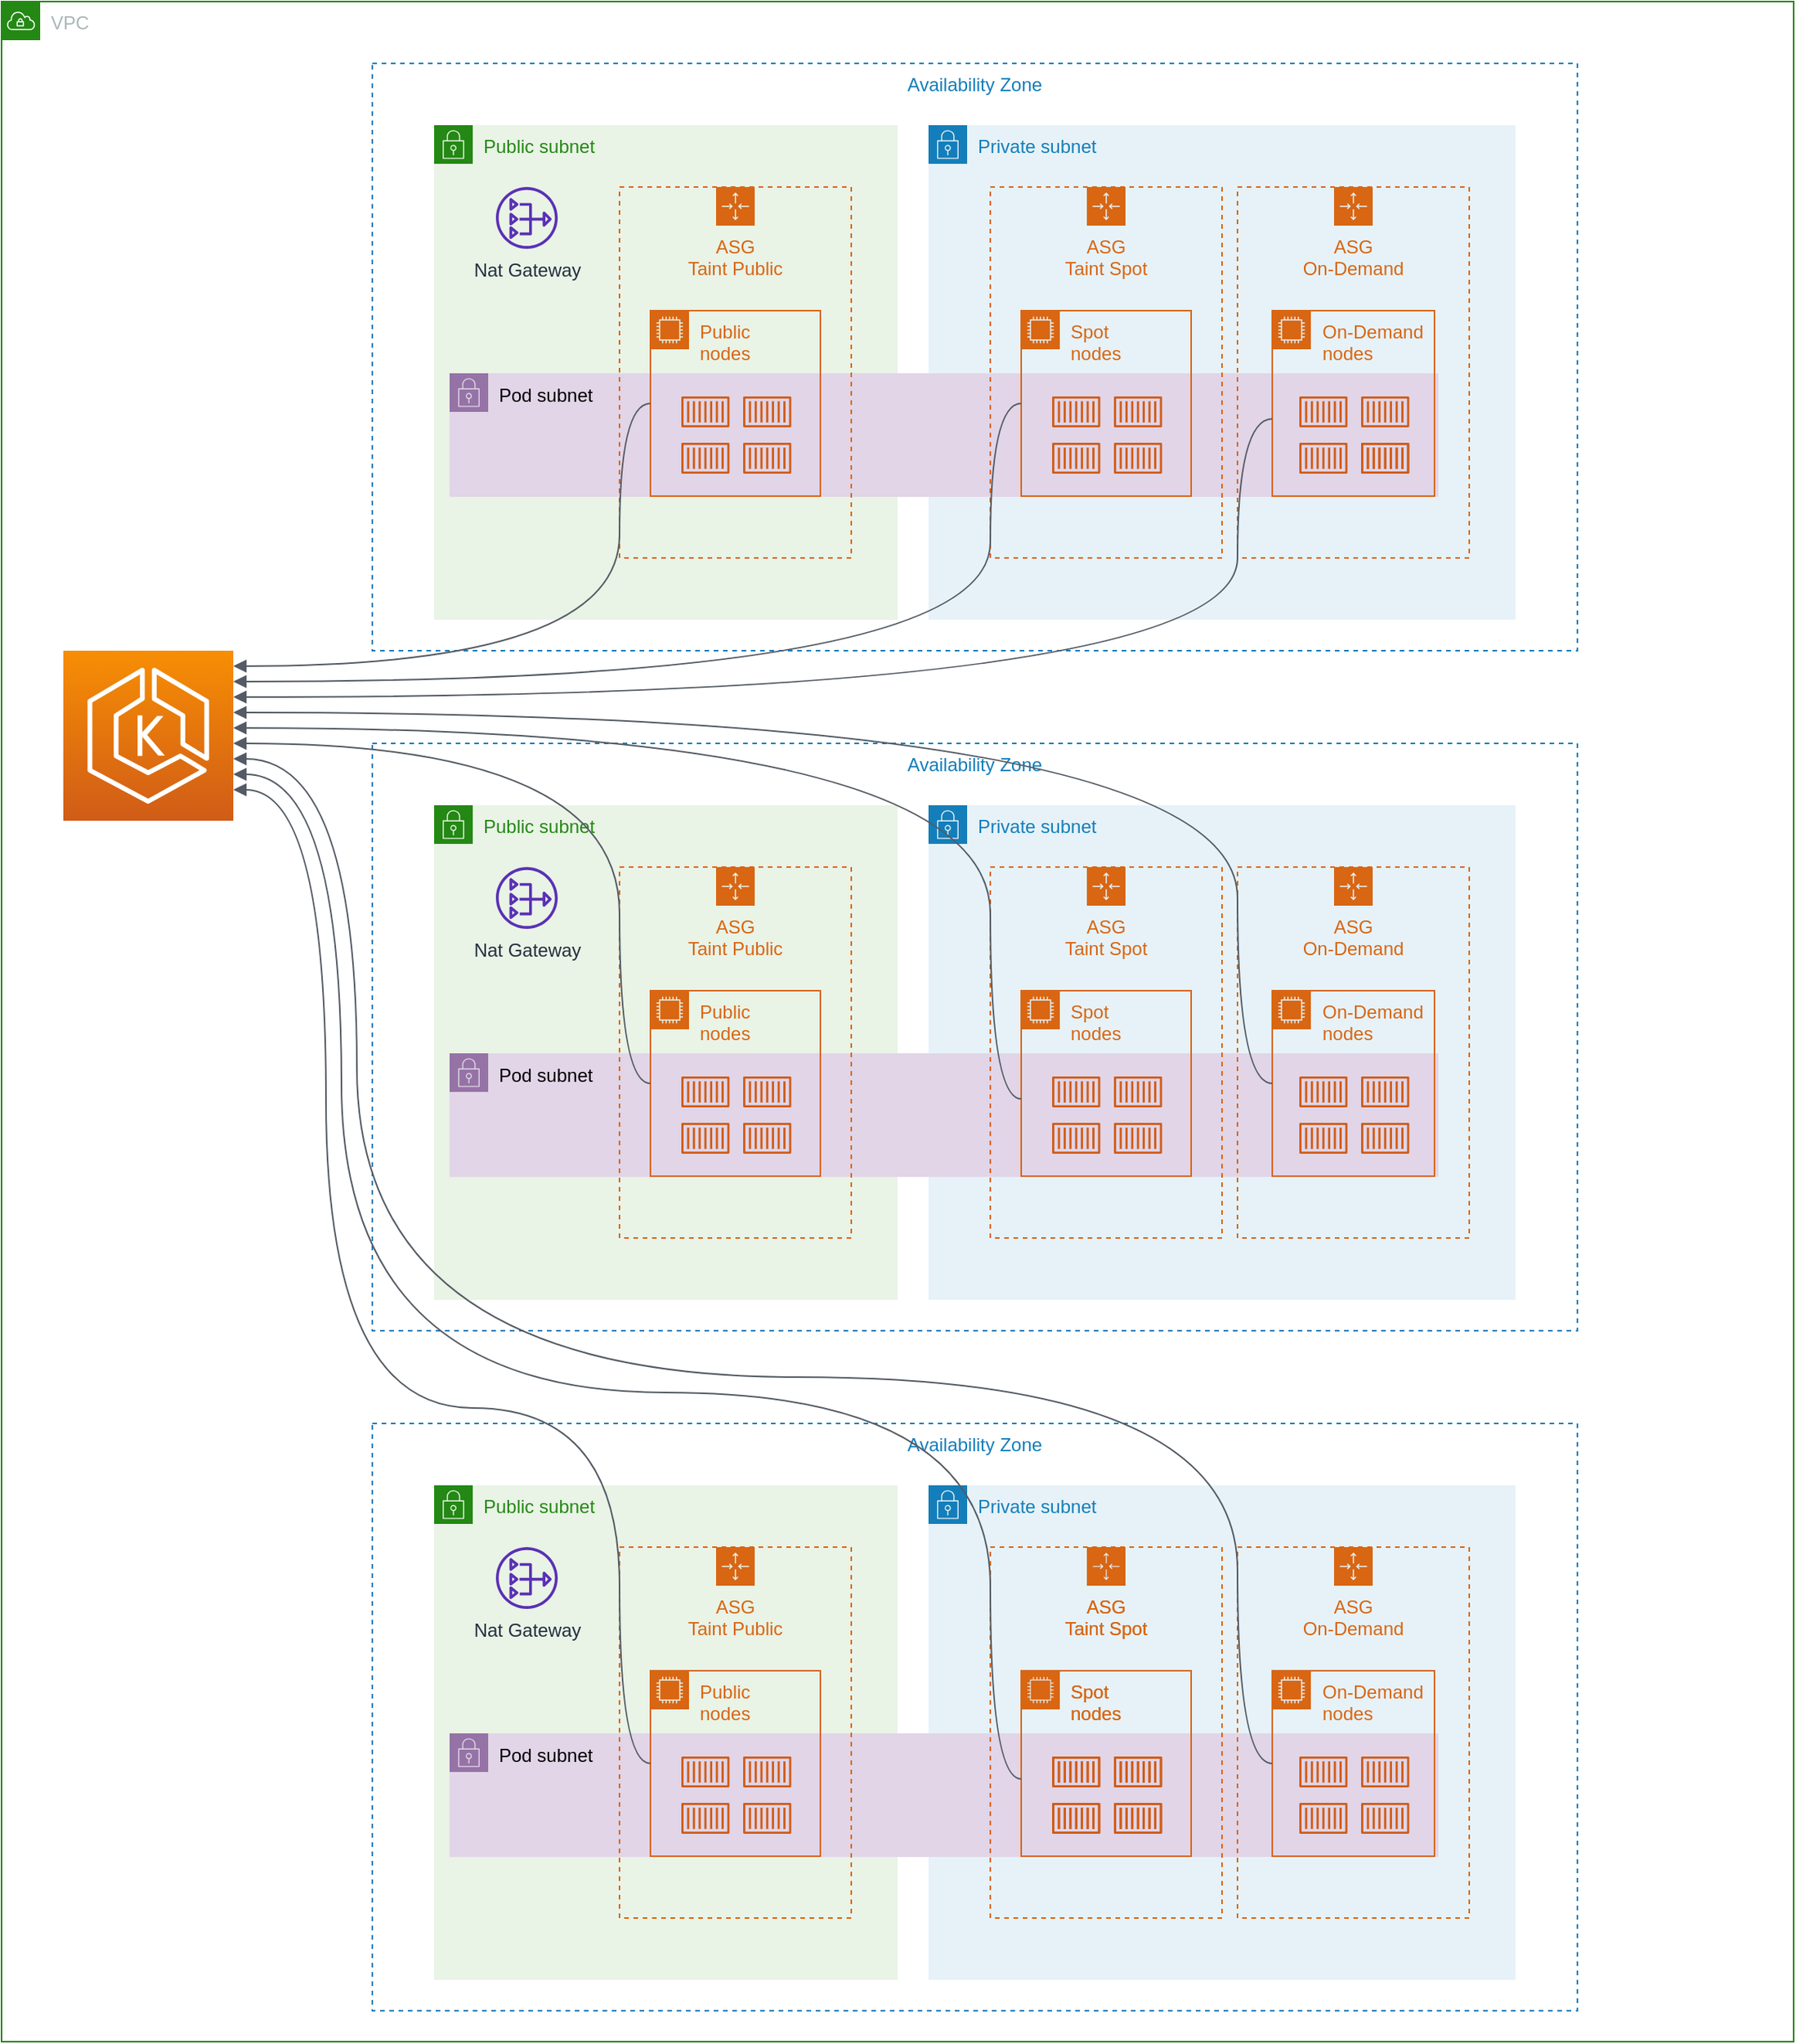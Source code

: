 <mxfile version="12.1.7" type="device" pages="1"><diagram id="z5BbC9hV8L9OU1MiwRF2" name="Page-1"><mxGraphModel dx="1899" dy="792" grid="1" gridSize="10" guides="0" tooltips="1" connect="1" arrows="1" fold="1" page="1" pageScale="1" pageWidth="827" pageHeight="1169" math="0" shadow="0"><root><mxCell id="0"/><mxCell id="1" parent="0"/><mxCell id="QbDTqHE7S52lga7RxrtA-1" value="VPC" style="points=[[0,0],[0.25,0],[0.5,0],[0.75,0],[1,0],[1,0.25],[1,0.5],[1,0.75],[1,1],[0.75,1],[0.5,1],[0.25,1],[0,1],[0,0.75],[0,0.5],[0,0.25]];outlineConnect=0;gradientColor=none;html=1;whiteSpace=wrap;fontSize=12;fontStyle=0;shape=mxgraph.aws4.group;grIcon=mxgraph.aws4.group_vpc;strokeColor=#248814;fillColor=none;verticalAlign=top;align=left;spacingLeft=30;fontColor=#AAB7B8;dashed=0;" parent="1" vertex="1"><mxGeometry x="-120" y="40" width="1160" height="1320" as="geometry"/></mxCell><mxCell id="QbDTqHE7S52lga7RxrtA-46" value="ASG &lt;br&gt;Taint Public" style="points=[[0,0],[0.25,0],[0.5,0],[0.75,0],[1,0],[1,0.25],[1,0.5],[1,0.75],[1,1],[0.75,1],[0.5,1],[0.25,1],[0,1],[0,0.75],[0,0.5],[0,0.25]];outlineConnect=0;gradientColor=none;html=1;whiteSpace=wrap;fontSize=12;fontStyle=0;shape=mxgraph.aws4.groupCenter;grIcon=mxgraph.aws4.group_auto_scaling_group;grStroke=1;strokeColor=#D86613;fillColor=none;verticalAlign=top;align=center;fontColor=#D86613;dashed=1;spacingTop=25;" parent="1" vertex="1"><mxGeometry x="280" y="160" width="150" height="240" as="geometry"/></mxCell><mxCell id="QbDTqHE7S52lga7RxrtA-2" value="Availability Zone" style="fillColor=none;strokeColor=#147EBA;dashed=1;verticalAlign=top;fontStyle=0;fontColor=#147EBA;" parent="1" vertex="1"><mxGeometry x="120" y="80" width="780" height="380" as="geometry"/></mxCell><mxCell id="QbDTqHE7S52lga7RxrtA-5" value="Private subnet" style="points=[[0,0],[0.25,0],[0.5,0],[0.75,0],[1,0],[1,0.25],[1,0.5],[1,0.75],[1,1],[0.75,1],[0.5,1],[0.25,1],[0,1],[0,0.75],[0,0.5],[0,0.25]];outlineConnect=0;gradientColor=none;html=1;whiteSpace=wrap;fontSize=12;fontStyle=0;shape=mxgraph.aws4.group;grIcon=mxgraph.aws4.group_security_group;grStroke=0;strokeColor=#147EBA;fillColor=#E6F2F8;verticalAlign=top;align=left;spacingLeft=30;fontColor=#147EBA;dashed=0;" parent="1" vertex="1"><mxGeometry x="480" y="120" width="380" height="320" as="geometry"/></mxCell><mxCell id="QbDTqHE7S52lga7RxrtA-8" value="Public subnet" style="points=[[0,0],[0.25,0],[0.5,0],[0.75,0],[1,0],[1,0.25],[1,0.5],[1,0.75],[1,1],[0.75,1],[0.5,1],[0.25,1],[0,1],[0,0.75],[0,0.5],[0,0.25]];outlineConnect=0;gradientColor=none;html=1;whiteSpace=wrap;fontSize=12;fontStyle=0;shape=mxgraph.aws4.group;grIcon=mxgraph.aws4.group_security_group;grStroke=0;strokeColor=#248814;fillColor=#E9F3E6;verticalAlign=top;align=left;spacingLeft=30;fontColor=#248814;dashed=0;" parent="1" vertex="1"><mxGeometry x="160" y="120" width="300" height="320" as="geometry"/></mxCell><mxCell id="QbDTqHE7S52lga7RxrtA-29" value="Pod subnet" style="points=[[0,0],[0.25,0],[0.5,0],[0.75,0],[1,0],[1,0.25],[1,0.5],[1,0.75],[1,1],[0.75,1],[0.5,1],[0.25,1],[0,1],[0,0.75],[0,0.5],[0,0.25]];outlineConnect=0;html=1;whiteSpace=wrap;fontSize=12;fontStyle=0;shape=mxgraph.aws4.group;grIcon=mxgraph.aws4.group_security_group;grStroke=0;strokeColor=#9673a6;fillColor=#e1d5e7;verticalAlign=top;align=left;spacingLeft=30;dashed=0;" parent="1" vertex="1"><mxGeometry x="170" y="280.5" width="640" height="80" as="geometry"/></mxCell><mxCell id="QbDTqHE7S52lga7RxrtA-24" value="Nat Gateway" style="outlineConnect=0;fontColor=#232F3E;gradientColor=none;fillColor=#5A30B5;strokeColor=none;dashed=0;verticalLabelPosition=bottom;verticalAlign=top;align=center;html=1;fontSize=12;fontStyle=0;aspect=fixed;pointerEvents=1;shape=mxgraph.aws4.nat_gateway;" parent="1" vertex="1"><mxGeometry x="200" y="160" width="40" height="40" as="geometry"/></mxCell><mxCell id="QbDTqHE7S52lga7RxrtA-25" value="" style="outlineConnect=0;fontColor=#232F3E;gradientColor=#F78E04;gradientDirection=north;fillColor=#D05C17;strokeColor=#ffffff;dashed=0;verticalLabelPosition=bottom;verticalAlign=top;align=center;html=1;fontSize=12;fontStyle=0;aspect=fixed;shape=mxgraph.aws4.resourceIcon;resIcon=mxgraph.aws4.eks;" parent="1" vertex="1"><mxGeometry x="-80" y="460" width="110" height="110" as="geometry"/></mxCell><mxCell id="QbDTqHE7S52lga7RxrtA-42" value="" style="outlineConnect=0;fontColor=#232F3E;gradientColor=none;fillColor=#D05C17;strokeColor=none;dashed=0;verticalLabelPosition=bottom;verticalAlign=top;align=center;html=1;fontSize=12;fontStyle=0;aspect=fixed;pointerEvents=1;shape=mxgraph.aws4.container_1;" parent="1" vertex="1"><mxGeometry x="760" y="325.5" width="31.2" height="20" as="geometry"/></mxCell><mxCell id="QbDTqHE7S52lga7RxrtA-47" value="" style="group" parent="1" vertex="1" connectable="0"><mxGeometry x="520" y="160" width="150" height="240" as="geometry"/></mxCell><mxCell id="QbDTqHE7S52lga7RxrtA-12" value="ASG &lt;br&gt;Taint Spot" style="points=[[0,0],[0.25,0],[0.5,0],[0.75,0],[1,0],[1,0.25],[1,0.5],[1,0.75],[1,1],[0.75,1],[0.5,1],[0.25,1],[0,1],[0,0.75],[0,0.5],[0,0.25]];outlineConnect=0;gradientColor=none;html=1;whiteSpace=wrap;fontSize=12;fontStyle=0;shape=mxgraph.aws4.groupCenter;grIcon=mxgraph.aws4.group_auto_scaling_group;grStroke=1;strokeColor=#D86613;fillColor=none;verticalAlign=top;align=center;fontColor=#D86613;dashed=1;spacingTop=25;" parent="QbDTqHE7S52lga7RxrtA-47" vertex="1"><mxGeometry width="150" height="240" as="geometry"/></mxCell><mxCell id="QbDTqHE7S52lga7RxrtA-33" value="Spot&lt;br&gt;nodes" style="points=[[0,0],[0.25,0],[0.5,0],[0.75,0],[1,0],[1,0.25],[1,0.5],[1,0.75],[1,1],[0.75,1],[0.5,1],[0.25,1],[0,1],[0,0.75],[0,0.5],[0,0.25]];outlineConnect=0;gradientColor=none;html=1;whiteSpace=wrap;fontSize=12;fontStyle=0;shape=mxgraph.aws4.group;grIcon=mxgraph.aws4.group_ec2_instance_contents;strokeColor=#D86613;fillColor=none;verticalAlign=top;align=left;spacingLeft=30;fontColor=#D86613;dashed=0;" parent="QbDTqHE7S52lga7RxrtA-47" vertex="1"><mxGeometry x="20" y="80" width="110" height="120" as="geometry"/></mxCell><mxCell id="QbDTqHE7S52lga7RxrtA-34" value="" style="outlineConnect=0;fontColor=#232F3E;gradientColor=none;fillColor=#D05C17;strokeColor=none;dashed=0;verticalLabelPosition=bottom;verticalAlign=top;align=center;html=1;fontSize=12;fontStyle=0;aspect=fixed;pointerEvents=1;shape=mxgraph.aws4.container_1;" parent="QbDTqHE7S52lga7RxrtA-47" vertex="1"><mxGeometry x="40" y="135.5" width="31.2" height="20" as="geometry"/></mxCell><mxCell id="QbDTqHE7S52lga7RxrtA-35" value="" style="outlineConnect=0;fontColor=#232F3E;gradientColor=none;fillColor=#D05C17;strokeColor=none;dashed=0;verticalLabelPosition=bottom;verticalAlign=top;align=center;html=1;fontSize=12;fontStyle=0;aspect=fixed;pointerEvents=1;shape=mxgraph.aws4.container_1;" parent="QbDTqHE7S52lga7RxrtA-47" vertex="1"><mxGeometry x="40" y="165.5" width="31.2" height="20" as="geometry"/></mxCell><mxCell id="QbDTqHE7S52lga7RxrtA-36" value="" style="outlineConnect=0;fontColor=#232F3E;gradientColor=none;fillColor=#D05C17;strokeColor=none;dashed=0;verticalLabelPosition=bottom;verticalAlign=top;align=center;html=1;fontSize=12;fontStyle=0;aspect=fixed;pointerEvents=1;shape=mxgraph.aws4.container_1;" parent="QbDTqHE7S52lga7RxrtA-47" vertex="1"><mxGeometry x="80" y="135.5" width="31.2" height="20" as="geometry"/></mxCell><mxCell id="QbDTqHE7S52lga7RxrtA-37" value="" style="outlineConnect=0;fontColor=#232F3E;gradientColor=none;fillColor=#D05C17;strokeColor=none;dashed=0;verticalLabelPosition=bottom;verticalAlign=top;align=center;html=1;fontSize=12;fontStyle=0;aspect=fixed;pointerEvents=1;shape=mxgraph.aws4.container_1;" parent="QbDTqHE7S52lga7RxrtA-47" vertex="1"><mxGeometry x="80" y="165.5" width="31.2" height="20" as="geometry"/></mxCell><mxCell id="QbDTqHE7S52lga7RxrtA-48" value="" style="group" parent="1" vertex="1" connectable="0"><mxGeometry x="680" y="160" width="150" height="240" as="geometry"/></mxCell><mxCell id="QbDTqHE7S52lga7RxrtA-11" value="ASG &lt;br&gt;On-Demand" style="points=[[0,0],[0.25,0],[0.5,0],[0.75,0],[1,0],[1,0.25],[1,0.5],[1,0.75],[1,1],[0.75,1],[0.5,1],[0.25,1],[0,1],[0,0.75],[0,0.5],[0,0.25]];outlineConnect=0;gradientColor=none;html=1;whiteSpace=wrap;fontSize=12;fontStyle=0;shape=mxgraph.aws4.groupCenter;grIcon=mxgraph.aws4.group_auto_scaling_group;grStroke=1;strokeColor=#D86613;fillColor=none;verticalAlign=top;align=center;fontColor=#D86613;dashed=1;spacingTop=25;" parent="QbDTqHE7S52lga7RxrtA-48" vertex="1"><mxGeometry width="150" height="240" as="geometry"/></mxCell><mxCell id="QbDTqHE7S52lga7RxrtA-38" value="&lt;font style=&quot;font-size: 12px&quot;&gt;On-Demand&lt;br&gt;nodes&lt;/font&gt;" style="points=[[0,0],[0.25,0],[0.5,0],[0.75,0],[1,0],[1,0.25],[1,0.5],[1,0.75],[1,1],[0.75,1],[0.5,1],[0.25,1],[0,1],[0,0.75],[0,0.5],[0,0.25]];outlineConnect=0;gradientColor=none;html=1;whiteSpace=wrap;fontSize=12;fontStyle=0;shape=mxgraph.aws4.group;grIcon=mxgraph.aws4.group_ec2_instance_contents;strokeColor=#D86613;fillColor=none;verticalAlign=top;align=left;spacingLeft=30;fontColor=#D86613;dashed=0;" parent="QbDTqHE7S52lga7RxrtA-48" vertex="1"><mxGeometry x="22.5" y="80" width="105" height="120" as="geometry"/></mxCell><mxCell id="QbDTqHE7S52lga7RxrtA-39" value="" style="outlineConnect=0;fontColor=#232F3E;gradientColor=none;fillColor=#D05C17;strokeColor=none;dashed=0;verticalLabelPosition=bottom;verticalAlign=top;align=center;html=1;fontSize=12;fontStyle=0;aspect=fixed;pointerEvents=1;shape=mxgraph.aws4.container_1;" parent="QbDTqHE7S52lga7RxrtA-48" vertex="1"><mxGeometry x="40" y="135.5" width="31.2" height="20" as="geometry"/></mxCell><mxCell id="QbDTqHE7S52lga7RxrtA-40" value="" style="outlineConnect=0;fontColor=#232F3E;gradientColor=none;fillColor=#D05C17;strokeColor=none;dashed=0;verticalLabelPosition=bottom;verticalAlign=top;align=center;html=1;fontSize=12;fontStyle=0;aspect=fixed;pointerEvents=1;shape=mxgraph.aws4.container_1;" parent="QbDTqHE7S52lga7RxrtA-48" vertex="1"><mxGeometry x="40" y="165.5" width="31.2" height="20" as="geometry"/></mxCell><mxCell id="QbDTqHE7S52lga7RxrtA-41" value="" style="outlineConnect=0;fontColor=#232F3E;gradientColor=none;fillColor=#D05C17;strokeColor=none;dashed=0;verticalLabelPosition=bottom;verticalAlign=top;align=center;html=1;fontSize=12;fontStyle=0;aspect=fixed;pointerEvents=1;shape=mxgraph.aws4.container_1;" parent="QbDTqHE7S52lga7RxrtA-48" vertex="1"><mxGeometry x="80" y="135.5" width="31.2" height="20" as="geometry"/></mxCell><mxCell id="QbDTqHE7S52lga7RxrtA-44" value="" style="outlineConnect=0;fontColor=#232F3E;gradientColor=none;fillColor=#D05C17;strokeColor=none;dashed=0;verticalLabelPosition=bottom;verticalAlign=top;align=center;html=1;fontSize=12;fontStyle=0;aspect=fixed;pointerEvents=1;shape=mxgraph.aws4.container_1;" parent="QbDTqHE7S52lga7RxrtA-48" vertex="1"><mxGeometry x="80" y="165.5" width="31.2" height="20" as="geometry"/></mxCell><mxCell id="QbDTqHE7S52lga7RxrtA-49" value="" style="group" parent="1" vertex="1" connectable="0"><mxGeometry x="280" y="160" width="150" height="240" as="geometry"/></mxCell><mxCell id="QbDTqHE7S52lga7RxrtA-17" value="ASG &lt;br&gt;Taint Public" style="points=[[0,0],[0.25,0],[0.5,0],[0.75,0],[1,0],[1,0.25],[1,0.5],[1,0.75],[1,1],[0.75,1],[0.5,1],[0.25,1],[0,1],[0,0.75],[0,0.5],[0,0.25]];outlineConnect=0;gradientColor=none;html=1;whiteSpace=wrap;fontSize=12;fontStyle=0;shape=mxgraph.aws4.groupCenter;grIcon=mxgraph.aws4.group_auto_scaling_group;grStroke=1;strokeColor=#D86613;fillColor=none;verticalAlign=top;align=center;fontColor=#D86613;dashed=1;spacingTop=25;" parent="QbDTqHE7S52lga7RxrtA-49" vertex="1"><mxGeometry width="150" height="240" as="geometry"/></mxCell><mxCell id="QbDTqHE7S52lga7RxrtA-27" value="Public&lt;br&gt;nodes" style="points=[[0,0],[0.25,0],[0.5,0],[0.75,0],[1,0],[1,0.25],[1,0.5],[1,0.75],[1,1],[0.75,1],[0.5,1],[0.25,1],[0,1],[0,0.75],[0,0.5],[0,0.25]];outlineConnect=0;gradientColor=none;html=1;whiteSpace=wrap;fontSize=12;fontStyle=0;shape=mxgraph.aws4.group;grIcon=mxgraph.aws4.group_ec2_instance_contents;strokeColor=#D86613;fillColor=none;verticalAlign=top;align=left;spacingLeft=30;fontColor=#D86613;dashed=0;" parent="QbDTqHE7S52lga7RxrtA-49" vertex="1"><mxGeometry x="20" y="80" width="110" height="120" as="geometry"/></mxCell><mxCell id="QbDTqHE7S52lga7RxrtA-28" value="" style="outlineConnect=0;fontColor=#232F3E;gradientColor=none;fillColor=#D05C17;strokeColor=none;dashed=0;verticalLabelPosition=bottom;verticalAlign=top;align=center;html=1;fontSize=12;fontStyle=0;aspect=fixed;pointerEvents=1;shape=mxgraph.aws4.container_1;" parent="QbDTqHE7S52lga7RxrtA-49" vertex="1"><mxGeometry x="40" y="135.5" width="31.2" height="20" as="geometry"/></mxCell><mxCell id="QbDTqHE7S52lga7RxrtA-30" value="" style="outlineConnect=0;fontColor=#232F3E;gradientColor=none;fillColor=#D05C17;strokeColor=none;dashed=0;verticalLabelPosition=bottom;verticalAlign=top;align=center;html=1;fontSize=12;fontStyle=0;aspect=fixed;pointerEvents=1;shape=mxgraph.aws4.container_1;" parent="QbDTqHE7S52lga7RxrtA-49" vertex="1"><mxGeometry x="40" y="165.5" width="31.2" height="20" as="geometry"/></mxCell><mxCell id="QbDTqHE7S52lga7RxrtA-31" value="" style="outlineConnect=0;fontColor=#232F3E;gradientColor=none;fillColor=#D05C17;strokeColor=none;dashed=0;verticalLabelPosition=bottom;verticalAlign=top;align=center;html=1;fontSize=12;fontStyle=0;aspect=fixed;pointerEvents=1;shape=mxgraph.aws4.container_1;" parent="QbDTqHE7S52lga7RxrtA-49" vertex="1"><mxGeometry x="80" y="135.5" width="31.2" height="20" as="geometry"/></mxCell><mxCell id="QbDTqHE7S52lga7RxrtA-32" value="" style="outlineConnect=0;fontColor=#232F3E;gradientColor=none;fillColor=#D05C17;strokeColor=none;dashed=0;verticalLabelPosition=bottom;verticalAlign=top;align=center;html=1;fontSize=12;fontStyle=0;aspect=fixed;pointerEvents=1;shape=mxgraph.aws4.container_1;" parent="QbDTqHE7S52lga7RxrtA-49" vertex="1"><mxGeometry x="80" y="165.5" width="31.2" height="20" as="geometry"/></mxCell><mxCell id="QbDTqHE7S52lga7RxrtA-50" value="Availability Zone" style="fillColor=none;strokeColor=#147EBA;dashed=1;verticalAlign=top;fontStyle=0;fontColor=#147EBA;" parent="1" vertex="1"><mxGeometry x="120" y="520" width="780" height="380" as="geometry"/></mxCell><mxCell id="QbDTqHE7S52lga7RxrtA-51" value="Private subnet" style="points=[[0,0],[0.25,0],[0.5,0],[0.75,0],[1,0],[1,0.25],[1,0.5],[1,0.75],[1,1],[0.75,1],[0.5,1],[0.25,1],[0,1],[0,0.75],[0,0.5],[0,0.25]];outlineConnect=0;gradientColor=none;html=1;whiteSpace=wrap;fontSize=12;fontStyle=0;shape=mxgraph.aws4.group;grIcon=mxgraph.aws4.group_security_group;grStroke=0;strokeColor=#147EBA;fillColor=#E6F2F8;verticalAlign=top;align=left;spacingLeft=30;fontColor=#147EBA;dashed=0;" parent="1" vertex="1"><mxGeometry x="480" y="560" width="380" height="320" as="geometry"/></mxCell><mxCell id="QbDTqHE7S52lga7RxrtA-52" value="Public subnet" style="points=[[0,0],[0.25,0],[0.5,0],[0.75,0],[1,0],[1,0.25],[1,0.5],[1,0.75],[1,1],[0.75,1],[0.5,1],[0.25,1],[0,1],[0,0.75],[0,0.5],[0,0.25]];outlineConnect=0;gradientColor=none;html=1;whiteSpace=wrap;fontSize=12;fontStyle=0;shape=mxgraph.aws4.group;grIcon=mxgraph.aws4.group_security_group;grStroke=0;strokeColor=#248814;fillColor=#E9F3E6;verticalAlign=top;align=left;spacingLeft=30;fontColor=#248814;dashed=0;" parent="1" vertex="1"><mxGeometry x="160" y="560" width="300" height="320" as="geometry"/></mxCell><mxCell id="QbDTqHE7S52lga7RxrtA-53" value="Pod subnet" style="points=[[0,0],[0.25,0],[0.5,0],[0.75,0],[1,0],[1,0.25],[1,0.5],[1,0.75],[1,1],[0.75,1],[0.5,1],[0.25,1],[0,1],[0,0.75],[0,0.5],[0,0.25]];outlineConnect=0;html=1;whiteSpace=wrap;fontSize=12;fontStyle=0;shape=mxgraph.aws4.group;grIcon=mxgraph.aws4.group_security_group;grStroke=0;strokeColor=#9673a6;fillColor=#e1d5e7;verticalAlign=top;align=left;spacingLeft=30;dashed=0;" parent="1" vertex="1"><mxGeometry x="170" y="720.5" width="640" height="80" as="geometry"/></mxCell><mxCell id="QbDTqHE7S52lga7RxrtA-54" value="Nat Gateway" style="outlineConnect=0;fontColor=#232F3E;gradientColor=none;fillColor=#5A30B5;strokeColor=none;dashed=0;verticalLabelPosition=bottom;verticalAlign=top;align=center;html=1;fontSize=12;fontStyle=0;aspect=fixed;pointerEvents=1;shape=mxgraph.aws4.nat_gateway;" parent="1" vertex="1"><mxGeometry x="200" y="600" width="40" height="40" as="geometry"/></mxCell><mxCell id="QbDTqHE7S52lga7RxrtA-55" value="" style="group" parent="1" vertex="1" connectable="0"><mxGeometry x="520" y="600" width="150" height="240" as="geometry"/></mxCell><mxCell id="QbDTqHE7S52lga7RxrtA-56" value="ASG &lt;br&gt;Taint Spot" style="points=[[0,0],[0.25,0],[0.5,0],[0.75,0],[1,0],[1,0.25],[1,0.5],[1,0.75],[1,1],[0.75,1],[0.5,1],[0.25,1],[0,1],[0,0.75],[0,0.5],[0,0.25]];outlineConnect=0;gradientColor=none;html=1;whiteSpace=wrap;fontSize=12;fontStyle=0;shape=mxgraph.aws4.groupCenter;grIcon=mxgraph.aws4.group_auto_scaling_group;grStroke=1;strokeColor=#D86613;fillColor=none;verticalAlign=top;align=center;fontColor=#D86613;dashed=1;spacingTop=25;" parent="QbDTqHE7S52lga7RxrtA-55" vertex="1"><mxGeometry width="150" height="240" as="geometry"/></mxCell><mxCell id="QbDTqHE7S52lga7RxrtA-57" value="Spot&lt;br&gt;nodes" style="points=[[0,0],[0.25,0],[0.5,0],[0.75,0],[1,0],[1,0.25],[1,0.5],[1,0.75],[1,1],[0.75,1],[0.5,1],[0.25,1],[0,1],[0,0.75],[0,0.5],[0,0.25]];outlineConnect=0;gradientColor=none;html=1;whiteSpace=wrap;fontSize=12;fontStyle=0;shape=mxgraph.aws4.group;grIcon=mxgraph.aws4.group_ec2_instance_contents;strokeColor=#D86613;fillColor=none;verticalAlign=top;align=left;spacingLeft=30;fontColor=#D86613;dashed=0;" parent="QbDTqHE7S52lga7RxrtA-55" vertex="1"><mxGeometry x="20" y="80" width="110" height="120" as="geometry"/></mxCell><mxCell id="QbDTqHE7S52lga7RxrtA-58" value="" style="outlineConnect=0;fontColor=#232F3E;gradientColor=none;fillColor=#D05C17;strokeColor=none;dashed=0;verticalLabelPosition=bottom;verticalAlign=top;align=center;html=1;fontSize=12;fontStyle=0;aspect=fixed;pointerEvents=1;shape=mxgraph.aws4.container_1;" parent="QbDTqHE7S52lga7RxrtA-55" vertex="1"><mxGeometry x="40" y="135.5" width="31.2" height="20" as="geometry"/></mxCell><mxCell id="QbDTqHE7S52lga7RxrtA-59" value="" style="outlineConnect=0;fontColor=#232F3E;gradientColor=none;fillColor=#D05C17;strokeColor=none;dashed=0;verticalLabelPosition=bottom;verticalAlign=top;align=center;html=1;fontSize=12;fontStyle=0;aspect=fixed;pointerEvents=1;shape=mxgraph.aws4.container_1;" parent="QbDTqHE7S52lga7RxrtA-55" vertex="1"><mxGeometry x="40" y="165.5" width="31.2" height="20" as="geometry"/></mxCell><mxCell id="QbDTqHE7S52lga7RxrtA-60" value="" style="outlineConnect=0;fontColor=#232F3E;gradientColor=none;fillColor=#D05C17;strokeColor=none;dashed=0;verticalLabelPosition=bottom;verticalAlign=top;align=center;html=1;fontSize=12;fontStyle=0;aspect=fixed;pointerEvents=1;shape=mxgraph.aws4.container_1;" parent="QbDTqHE7S52lga7RxrtA-55" vertex="1"><mxGeometry x="80" y="135.5" width="31.2" height="20" as="geometry"/></mxCell><mxCell id="QbDTqHE7S52lga7RxrtA-61" value="" style="outlineConnect=0;fontColor=#232F3E;gradientColor=none;fillColor=#D05C17;strokeColor=none;dashed=0;verticalLabelPosition=bottom;verticalAlign=top;align=center;html=1;fontSize=12;fontStyle=0;aspect=fixed;pointerEvents=1;shape=mxgraph.aws4.container_1;" parent="QbDTqHE7S52lga7RxrtA-55" vertex="1"><mxGeometry x="80" y="165.5" width="31.2" height="20" as="geometry"/></mxCell><mxCell id="QbDTqHE7S52lga7RxrtA-62" value="" style="group" parent="1" vertex="1" connectable="0"><mxGeometry x="680" y="600" width="150" height="240" as="geometry"/></mxCell><mxCell id="QbDTqHE7S52lga7RxrtA-63" value="ASG &lt;br&gt;On-Demand" style="points=[[0,0],[0.25,0],[0.5,0],[0.75,0],[1,0],[1,0.25],[1,0.5],[1,0.75],[1,1],[0.75,1],[0.5,1],[0.25,1],[0,1],[0,0.75],[0,0.5],[0,0.25]];outlineConnect=0;gradientColor=none;html=1;whiteSpace=wrap;fontSize=12;fontStyle=0;shape=mxgraph.aws4.groupCenter;grIcon=mxgraph.aws4.group_auto_scaling_group;grStroke=1;strokeColor=#D86613;fillColor=none;verticalAlign=top;align=center;fontColor=#D86613;dashed=1;spacingTop=25;" parent="QbDTqHE7S52lga7RxrtA-62" vertex="1"><mxGeometry width="150" height="240" as="geometry"/></mxCell><mxCell id="QbDTqHE7S52lga7RxrtA-64" value="&lt;font style=&quot;font-size: 12px&quot;&gt;On-Demand&lt;br&gt;nodes&lt;/font&gt;" style="points=[[0,0],[0.25,0],[0.5,0],[0.75,0],[1,0],[1,0.25],[1,0.5],[1,0.75],[1,1],[0.75,1],[0.5,1],[0.25,1],[0,1],[0,0.75],[0,0.5],[0,0.25]];outlineConnect=0;gradientColor=none;html=1;whiteSpace=wrap;fontSize=12;fontStyle=0;shape=mxgraph.aws4.group;grIcon=mxgraph.aws4.group_ec2_instance_contents;strokeColor=#D86613;fillColor=none;verticalAlign=top;align=left;spacingLeft=30;fontColor=#D86613;dashed=0;" parent="QbDTqHE7S52lga7RxrtA-62" vertex="1"><mxGeometry x="22.5" y="80" width="105" height="120" as="geometry"/></mxCell><mxCell id="QbDTqHE7S52lga7RxrtA-65" value="" style="outlineConnect=0;fontColor=#232F3E;gradientColor=none;fillColor=#D05C17;strokeColor=none;dashed=0;verticalLabelPosition=bottom;verticalAlign=top;align=center;html=1;fontSize=12;fontStyle=0;aspect=fixed;pointerEvents=1;shape=mxgraph.aws4.container_1;" parent="QbDTqHE7S52lga7RxrtA-62" vertex="1"><mxGeometry x="40" y="135.5" width="31.2" height="20" as="geometry"/></mxCell><mxCell id="QbDTqHE7S52lga7RxrtA-66" value="" style="outlineConnect=0;fontColor=#232F3E;gradientColor=none;fillColor=#D05C17;strokeColor=none;dashed=0;verticalLabelPosition=bottom;verticalAlign=top;align=center;html=1;fontSize=12;fontStyle=0;aspect=fixed;pointerEvents=1;shape=mxgraph.aws4.container_1;" parent="QbDTqHE7S52lga7RxrtA-62" vertex="1"><mxGeometry x="40" y="165.5" width="31.2" height="20" as="geometry"/></mxCell><mxCell id="QbDTqHE7S52lga7RxrtA-67" value="" style="outlineConnect=0;fontColor=#232F3E;gradientColor=none;fillColor=#D05C17;strokeColor=none;dashed=0;verticalLabelPosition=bottom;verticalAlign=top;align=center;html=1;fontSize=12;fontStyle=0;aspect=fixed;pointerEvents=1;shape=mxgraph.aws4.container_1;" parent="QbDTqHE7S52lga7RxrtA-62" vertex="1"><mxGeometry x="80" y="135.5" width="31.2" height="20" as="geometry"/></mxCell><mxCell id="QbDTqHE7S52lga7RxrtA-68" value="" style="outlineConnect=0;fontColor=#232F3E;gradientColor=none;fillColor=#D05C17;strokeColor=none;dashed=0;verticalLabelPosition=bottom;verticalAlign=top;align=center;html=1;fontSize=12;fontStyle=0;aspect=fixed;pointerEvents=1;shape=mxgraph.aws4.container_1;" parent="QbDTqHE7S52lga7RxrtA-62" vertex="1"><mxGeometry x="80" y="165.5" width="31.2" height="20" as="geometry"/></mxCell><mxCell id="QbDTqHE7S52lga7RxrtA-69" value="" style="group" parent="1" vertex="1" connectable="0"><mxGeometry x="280" y="600" width="150" height="240" as="geometry"/></mxCell><mxCell id="QbDTqHE7S52lga7RxrtA-70" value="ASG &lt;br&gt;Taint Public" style="points=[[0,0],[0.25,0],[0.5,0],[0.75,0],[1,0],[1,0.25],[1,0.5],[1,0.75],[1,1],[0.75,1],[0.5,1],[0.25,1],[0,1],[0,0.75],[0,0.5],[0,0.25]];outlineConnect=0;gradientColor=none;html=1;whiteSpace=wrap;fontSize=12;fontStyle=0;shape=mxgraph.aws4.groupCenter;grIcon=mxgraph.aws4.group_auto_scaling_group;grStroke=1;strokeColor=#D86613;fillColor=none;verticalAlign=top;align=center;fontColor=#D86613;dashed=1;spacingTop=25;" parent="QbDTqHE7S52lga7RxrtA-69" vertex="1"><mxGeometry width="150" height="240" as="geometry"/></mxCell><mxCell id="QbDTqHE7S52lga7RxrtA-71" value="Public&lt;br&gt;nodes" style="points=[[0,0],[0.25,0],[0.5,0],[0.75,0],[1,0],[1,0.25],[1,0.5],[1,0.75],[1,1],[0.75,1],[0.5,1],[0.25,1],[0,1],[0,0.75],[0,0.5],[0,0.25]];outlineConnect=0;gradientColor=none;html=1;whiteSpace=wrap;fontSize=12;fontStyle=0;shape=mxgraph.aws4.group;grIcon=mxgraph.aws4.group_ec2_instance_contents;strokeColor=#D86613;fillColor=none;verticalAlign=top;align=left;spacingLeft=30;fontColor=#D86613;dashed=0;" parent="QbDTqHE7S52lga7RxrtA-69" vertex="1"><mxGeometry x="20" y="80" width="110" height="120" as="geometry"/></mxCell><mxCell id="QbDTqHE7S52lga7RxrtA-72" value="" style="outlineConnect=0;fontColor=#232F3E;gradientColor=none;fillColor=#D05C17;strokeColor=none;dashed=0;verticalLabelPosition=bottom;verticalAlign=top;align=center;html=1;fontSize=12;fontStyle=0;aspect=fixed;pointerEvents=1;shape=mxgraph.aws4.container_1;" parent="QbDTqHE7S52lga7RxrtA-69" vertex="1"><mxGeometry x="40" y="135.5" width="31.2" height="20" as="geometry"/></mxCell><mxCell id="QbDTqHE7S52lga7RxrtA-73" value="" style="outlineConnect=0;fontColor=#232F3E;gradientColor=none;fillColor=#D05C17;strokeColor=none;dashed=0;verticalLabelPosition=bottom;verticalAlign=top;align=center;html=1;fontSize=12;fontStyle=0;aspect=fixed;pointerEvents=1;shape=mxgraph.aws4.container_1;" parent="QbDTqHE7S52lga7RxrtA-69" vertex="1"><mxGeometry x="40" y="165.5" width="31.2" height="20" as="geometry"/></mxCell><mxCell id="QbDTqHE7S52lga7RxrtA-74" value="" style="outlineConnect=0;fontColor=#232F3E;gradientColor=none;fillColor=#D05C17;strokeColor=none;dashed=0;verticalLabelPosition=bottom;verticalAlign=top;align=center;html=1;fontSize=12;fontStyle=0;aspect=fixed;pointerEvents=1;shape=mxgraph.aws4.container_1;" parent="QbDTqHE7S52lga7RxrtA-69" vertex="1"><mxGeometry x="80" y="135.5" width="31.2" height="20" as="geometry"/></mxCell><mxCell id="QbDTqHE7S52lga7RxrtA-75" value="" style="outlineConnect=0;fontColor=#232F3E;gradientColor=none;fillColor=#D05C17;strokeColor=none;dashed=0;verticalLabelPosition=bottom;verticalAlign=top;align=center;html=1;fontSize=12;fontStyle=0;aspect=fixed;pointerEvents=1;shape=mxgraph.aws4.container_1;" parent="QbDTqHE7S52lga7RxrtA-69" vertex="1"><mxGeometry x="80" y="165.5" width="31.2" height="20" as="geometry"/></mxCell><mxCell id="QbDTqHE7S52lga7RxrtA-76" value="Availability Zone" style="fillColor=none;strokeColor=#147EBA;dashed=1;verticalAlign=top;fontStyle=0;fontColor=#147EBA;" parent="1" vertex="1"><mxGeometry x="120" y="960" width="780" height="380" as="geometry"/></mxCell><mxCell id="QbDTqHE7S52lga7RxrtA-77" value="Private subnet" style="points=[[0,0],[0.25,0],[0.5,0],[0.75,0],[1,0],[1,0.25],[1,0.5],[1,0.75],[1,1],[0.75,1],[0.5,1],[0.25,1],[0,1],[0,0.75],[0,0.5],[0,0.25]];outlineConnect=0;gradientColor=none;html=1;whiteSpace=wrap;fontSize=12;fontStyle=0;shape=mxgraph.aws4.group;grIcon=mxgraph.aws4.group_security_group;grStroke=0;strokeColor=#147EBA;fillColor=#E6F2F8;verticalAlign=top;align=left;spacingLeft=30;fontColor=#147EBA;dashed=0;" parent="1" vertex="1"><mxGeometry x="480" y="1000" width="380" height="320" as="geometry"/></mxCell><mxCell id="QbDTqHE7S52lga7RxrtA-78" value="Public subnet" style="points=[[0,0],[0.25,0],[0.5,0],[0.75,0],[1,0],[1,0.25],[1,0.5],[1,0.75],[1,1],[0.75,1],[0.5,1],[0.25,1],[0,1],[0,0.75],[0,0.5],[0,0.25]];outlineConnect=0;gradientColor=none;html=1;whiteSpace=wrap;fontSize=12;fontStyle=0;shape=mxgraph.aws4.group;grIcon=mxgraph.aws4.group_security_group;grStroke=0;strokeColor=#248814;fillColor=#E9F3E6;verticalAlign=top;align=left;spacingLeft=30;fontColor=#248814;dashed=0;" parent="1" vertex="1"><mxGeometry x="160" y="1000" width="300" height="320" as="geometry"/></mxCell><mxCell id="QbDTqHE7S52lga7RxrtA-79" value="Pod subnet" style="points=[[0,0],[0.25,0],[0.5,0],[0.75,0],[1,0],[1,0.25],[1,0.5],[1,0.75],[1,1],[0.75,1],[0.5,1],[0.25,1],[0,1],[0,0.75],[0,0.5],[0,0.25]];outlineConnect=0;html=1;whiteSpace=wrap;fontSize=12;fontStyle=0;shape=mxgraph.aws4.group;grIcon=mxgraph.aws4.group_security_group;grStroke=0;strokeColor=#9673a6;fillColor=#e1d5e7;verticalAlign=top;align=left;spacingLeft=30;dashed=0;" parent="1" vertex="1"><mxGeometry x="170" y="1160.5" width="640" height="80" as="geometry"/></mxCell><mxCell id="QbDTqHE7S52lga7RxrtA-80" value="Nat Gateway" style="outlineConnect=0;fontColor=#232F3E;gradientColor=none;fillColor=#5A30B5;strokeColor=none;dashed=0;verticalLabelPosition=bottom;verticalAlign=top;align=center;html=1;fontSize=12;fontStyle=0;aspect=fixed;pointerEvents=1;shape=mxgraph.aws4.nat_gateway;" parent="1" vertex="1"><mxGeometry x="200" y="1040" width="40" height="40" as="geometry"/></mxCell><mxCell id="QbDTqHE7S52lga7RxrtA-81" value="" style="group" parent="1" vertex="1" connectable="0"><mxGeometry x="520" y="1040" width="150" height="240" as="geometry"/></mxCell><mxCell id="QbDTqHE7S52lga7RxrtA-82" value="ASG &lt;br&gt;Taint Spot" style="points=[[0,0],[0.25,0],[0.5,0],[0.75,0],[1,0],[1,0.25],[1,0.5],[1,0.75],[1,1],[0.75,1],[0.5,1],[0.25,1],[0,1],[0,0.75],[0,0.5],[0,0.25]];outlineConnect=0;gradientColor=none;html=1;whiteSpace=wrap;fontSize=12;fontStyle=0;shape=mxgraph.aws4.groupCenter;grIcon=mxgraph.aws4.group_auto_scaling_group;grStroke=1;strokeColor=#D86613;fillColor=none;verticalAlign=top;align=center;fontColor=#D86613;dashed=1;spacingTop=25;" parent="QbDTqHE7S52lga7RxrtA-81" vertex="1"><mxGeometry width="150" height="240" as="geometry"/></mxCell><mxCell id="QbDTqHE7S52lga7RxrtA-83" value="Spot&lt;br&gt;nodes" style="points=[[0,0],[0.25,0],[0.5,0],[0.75,0],[1,0],[1,0.25],[1,0.5],[1,0.75],[1,1],[0.75,1],[0.5,1],[0.25,1],[0,1],[0,0.75],[0,0.5],[0,0.25]];outlineConnect=0;gradientColor=none;html=1;whiteSpace=wrap;fontSize=12;fontStyle=0;shape=mxgraph.aws4.group;grIcon=mxgraph.aws4.group_ec2_instance_contents;strokeColor=#D86613;fillColor=none;verticalAlign=top;align=left;spacingLeft=30;fontColor=#D86613;dashed=0;" parent="QbDTqHE7S52lga7RxrtA-81" vertex="1"><mxGeometry x="20" y="80" width="110" height="120" as="geometry"/></mxCell><mxCell id="QbDTqHE7S52lga7RxrtA-84" value="" style="outlineConnect=0;fontColor=#232F3E;gradientColor=none;fillColor=#D05C17;strokeColor=none;dashed=0;verticalLabelPosition=bottom;verticalAlign=top;align=center;html=1;fontSize=12;fontStyle=0;aspect=fixed;pointerEvents=1;shape=mxgraph.aws4.container_1;" parent="QbDTqHE7S52lga7RxrtA-81" vertex="1"><mxGeometry x="40" y="135.5" width="31.2" height="20" as="geometry"/></mxCell><mxCell id="QbDTqHE7S52lga7RxrtA-85" value="" style="outlineConnect=0;fontColor=#232F3E;gradientColor=none;fillColor=#D05C17;strokeColor=none;dashed=0;verticalLabelPosition=bottom;verticalAlign=top;align=center;html=1;fontSize=12;fontStyle=0;aspect=fixed;pointerEvents=1;shape=mxgraph.aws4.container_1;" parent="QbDTqHE7S52lga7RxrtA-81" vertex="1"><mxGeometry x="40" y="165.5" width="31.2" height="20" as="geometry"/></mxCell><mxCell id="QbDTqHE7S52lga7RxrtA-86" value="" style="outlineConnect=0;fontColor=#232F3E;gradientColor=none;fillColor=#D05C17;strokeColor=none;dashed=0;verticalLabelPosition=bottom;verticalAlign=top;align=center;html=1;fontSize=12;fontStyle=0;aspect=fixed;pointerEvents=1;shape=mxgraph.aws4.container_1;" parent="QbDTqHE7S52lga7RxrtA-81" vertex="1"><mxGeometry x="80" y="135.5" width="31.2" height="20" as="geometry"/></mxCell><mxCell id="QbDTqHE7S52lga7RxrtA-87" value="" style="outlineConnect=0;fontColor=#232F3E;gradientColor=none;fillColor=#D05C17;strokeColor=none;dashed=0;verticalLabelPosition=bottom;verticalAlign=top;align=center;html=1;fontSize=12;fontStyle=0;aspect=fixed;pointerEvents=1;shape=mxgraph.aws4.container_1;" parent="QbDTqHE7S52lga7RxrtA-81" vertex="1"><mxGeometry x="80" y="165.5" width="31.2" height="20" as="geometry"/></mxCell><mxCell id="QbDTqHE7S52lga7RxrtA-106" value="" style="group" parent="QbDTqHE7S52lga7RxrtA-81" vertex="1" connectable="0"><mxGeometry width="150" height="240" as="geometry"/></mxCell><mxCell id="QbDTqHE7S52lga7RxrtA-107" value="ASG &lt;br&gt;Taint Spot" style="points=[[0,0],[0.25,0],[0.5,0],[0.75,0],[1,0],[1,0.25],[1,0.5],[1,0.75],[1,1],[0.75,1],[0.5,1],[0.25,1],[0,1],[0,0.75],[0,0.5],[0,0.25]];outlineConnect=0;gradientColor=none;html=1;whiteSpace=wrap;fontSize=12;fontStyle=0;shape=mxgraph.aws4.groupCenter;grIcon=mxgraph.aws4.group_auto_scaling_group;grStroke=1;strokeColor=#D86613;fillColor=none;verticalAlign=top;align=center;fontColor=#D86613;dashed=1;spacingTop=25;" parent="QbDTqHE7S52lga7RxrtA-106" vertex="1"><mxGeometry width="150" height="240" as="geometry"/></mxCell><mxCell id="QbDTqHE7S52lga7RxrtA-108" value="Spot&lt;br&gt;nodes" style="points=[[0,0],[0.25,0],[0.5,0],[0.75,0],[1,0],[1,0.25],[1,0.5],[1,0.75],[1,1],[0.75,1],[0.5,1],[0.25,1],[0,1],[0,0.75],[0,0.5],[0,0.25]];outlineConnect=0;gradientColor=none;html=1;whiteSpace=wrap;fontSize=12;fontStyle=0;shape=mxgraph.aws4.group;grIcon=mxgraph.aws4.group_ec2_instance_contents;strokeColor=#D86613;fillColor=none;verticalAlign=top;align=left;spacingLeft=30;fontColor=#D86613;dashed=0;" parent="QbDTqHE7S52lga7RxrtA-106" vertex="1"><mxGeometry x="20" y="80" width="110" height="120" as="geometry"/></mxCell><mxCell id="QbDTqHE7S52lga7RxrtA-109" value="" style="outlineConnect=0;fontColor=#232F3E;gradientColor=none;fillColor=#D05C17;strokeColor=none;dashed=0;verticalLabelPosition=bottom;verticalAlign=top;align=center;html=1;fontSize=12;fontStyle=0;aspect=fixed;pointerEvents=1;shape=mxgraph.aws4.container_1;" parent="QbDTqHE7S52lga7RxrtA-106" vertex="1"><mxGeometry x="40" y="135.5" width="31.2" height="20" as="geometry"/></mxCell><mxCell id="QbDTqHE7S52lga7RxrtA-110" value="" style="outlineConnect=0;fontColor=#232F3E;gradientColor=none;fillColor=#D05C17;strokeColor=none;dashed=0;verticalLabelPosition=bottom;verticalAlign=top;align=center;html=1;fontSize=12;fontStyle=0;aspect=fixed;pointerEvents=1;shape=mxgraph.aws4.container_1;" parent="QbDTqHE7S52lga7RxrtA-106" vertex="1"><mxGeometry x="40" y="165.5" width="31.2" height="20" as="geometry"/></mxCell><mxCell id="QbDTqHE7S52lga7RxrtA-111" value="" style="outlineConnect=0;fontColor=#232F3E;gradientColor=none;fillColor=#D05C17;strokeColor=none;dashed=0;verticalLabelPosition=bottom;verticalAlign=top;align=center;html=1;fontSize=12;fontStyle=0;aspect=fixed;pointerEvents=1;shape=mxgraph.aws4.container_1;" parent="QbDTqHE7S52lga7RxrtA-106" vertex="1"><mxGeometry x="80" y="135.5" width="31.2" height="20" as="geometry"/></mxCell><mxCell id="QbDTqHE7S52lga7RxrtA-112" value="" style="outlineConnect=0;fontColor=#232F3E;gradientColor=none;fillColor=#D05C17;strokeColor=none;dashed=0;verticalLabelPosition=bottom;verticalAlign=top;align=center;html=1;fontSize=12;fontStyle=0;aspect=fixed;pointerEvents=1;shape=mxgraph.aws4.container_1;" parent="QbDTqHE7S52lga7RxrtA-106" vertex="1"><mxGeometry x="80" y="165.5" width="31.2" height="20" as="geometry"/></mxCell><mxCell id="QbDTqHE7S52lga7RxrtA-88" value="" style="group" parent="1" vertex="1" connectable="0"><mxGeometry x="680" y="1040" width="150" height="240" as="geometry"/></mxCell><mxCell id="QbDTqHE7S52lga7RxrtA-89" value="ASG &lt;br&gt;On-Demand" style="points=[[0,0],[0.25,0],[0.5,0],[0.75,0],[1,0],[1,0.25],[1,0.5],[1,0.75],[1,1],[0.75,1],[0.5,1],[0.25,1],[0,1],[0,0.75],[0,0.5],[0,0.25]];outlineConnect=0;gradientColor=none;html=1;whiteSpace=wrap;fontSize=12;fontStyle=0;shape=mxgraph.aws4.groupCenter;grIcon=mxgraph.aws4.group_auto_scaling_group;grStroke=1;strokeColor=#D86613;fillColor=none;verticalAlign=top;align=center;fontColor=#D86613;dashed=1;spacingTop=25;" parent="QbDTqHE7S52lga7RxrtA-88" vertex="1"><mxGeometry width="150" height="240" as="geometry"/></mxCell><mxCell id="QbDTqHE7S52lga7RxrtA-90" value="&lt;font style=&quot;font-size: 12px&quot;&gt;On-Demand&lt;br&gt;nodes&lt;/font&gt;" style="points=[[0,0],[0.25,0],[0.5,0],[0.75,0],[1,0],[1,0.25],[1,0.5],[1,0.75],[1,1],[0.75,1],[0.5,1],[0.25,1],[0,1],[0,0.75],[0,0.5],[0,0.25]];outlineConnect=0;gradientColor=none;html=1;whiteSpace=wrap;fontSize=12;fontStyle=0;shape=mxgraph.aws4.group;grIcon=mxgraph.aws4.group_ec2_instance_contents;strokeColor=#D86613;fillColor=none;verticalAlign=top;align=left;spacingLeft=30;fontColor=#D86613;dashed=0;" parent="QbDTqHE7S52lga7RxrtA-88" vertex="1"><mxGeometry x="22.5" y="80" width="105" height="120" as="geometry"/></mxCell><mxCell id="QbDTqHE7S52lga7RxrtA-91" value="" style="outlineConnect=0;fontColor=#232F3E;gradientColor=none;fillColor=#D05C17;strokeColor=none;dashed=0;verticalLabelPosition=bottom;verticalAlign=top;align=center;html=1;fontSize=12;fontStyle=0;aspect=fixed;pointerEvents=1;shape=mxgraph.aws4.container_1;" parent="QbDTqHE7S52lga7RxrtA-88" vertex="1"><mxGeometry x="40" y="135.5" width="31.2" height="20" as="geometry"/></mxCell><mxCell id="QbDTqHE7S52lga7RxrtA-92" value="" style="outlineConnect=0;fontColor=#232F3E;gradientColor=none;fillColor=#D05C17;strokeColor=none;dashed=0;verticalLabelPosition=bottom;verticalAlign=top;align=center;html=1;fontSize=12;fontStyle=0;aspect=fixed;pointerEvents=1;shape=mxgraph.aws4.container_1;" parent="QbDTqHE7S52lga7RxrtA-88" vertex="1"><mxGeometry x="40" y="165.5" width="31.2" height="20" as="geometry"/></mxCell><mxCell id="QbDTqHE7S52lga7RxrtA-93" value="" style="outlineConnect=0;fontColor=#232F3E;gradientColor=none;fillColor=#D05C17;strokeColor=none;dashed=0;verticalLabelPosition=bottom;verticalAlign=top;align=center;html=1;fontSize=12;fontStyle=0;aspect=fixed;pointerEvents=1;shape=mxgraph.aws4.container_1;" parent="QbDTqHE7S52lga7RxrtA-88" vertex="1"><mxGeometry x="80" y="135.5" width="31.2" height="20" as="geometry"/></mxCell><mxCell id="QbDTqHE7S52lga7RxrtA-94" value="" style="outlineConnect=0;fontColor=#232F3E;gradientColor=none;fillColor=#D05C17;strokeColor=none;dashed=0;verticalLabelPosition=bottom;verticalAlign=top;align=center;html=1;fontSize=12;fontStyle=0;aspect=fixed;pointerEvents=1;shape=mxgraph.aws4.container_1;" parent="QbDTqHE7S52lga7RxrtA-88" vertex="1"><mxGeometry x="80" y="165.5" width="31.2" height="20" as="geometry"/></mxCell><mxCell id="QbDTqHE7S52lga7RxrtA-95" value="" style="group" parent="1" vertex="1" connectable="0"><mxGeometry x="280" y="1040" width="150" height="240" as="geometry"/></mxCell><mxCell id="QbDTqHE7S52lga7RxrtA-96" value="ASG &lt;br&gt;Taint Public" style="points=[[0,0],[0.25,0],[0.5,0],[0.75,0],[1,0],[1,0.25],[1,0.5],[1,0.75],[1,1],[0.75,1],[0.5,1],[0.25,1],[0,1],[0,0.75],[0,0.5],[0,0.25]];outlineConnect=0;gradientColor=none;html=1;whiteSpace=wrap;fontSize=12;fontStyle=0;shape=mxgraph.aws4.groupCenter;grIcon=mxgraph.aws4.group_auto_scaling_group;grStroke=1;strokeColor=#D86613;fillColor=none;verticalAlign=top;align=center;fontColor=#D86613;dashed=1;spacingTop=25;" parent="QbDTqHE7S52lga7RxrtA-95" vertex="1"><mxGeometry width="150" height="240" as="geometry"/></mxCell><mxCell id="QbDTqHE7S52lga7RxrtA-97" value="Public&lt;br&gt;nodes" style="points=[[0,0],[0.25,0],[0.5,0],[0.75,0],[1,0],[1,0.25],[1,0.5],[1,0.75],[1,1],[0.75,1],[0.5,1],[0.25,1],[0,1],[0,0.75],[0,0.5],[0,0.25]];outlineConnect=0;gradientColor=none;html=1;whiteSpace=wrap;fontSize=12;fontStyle=0;shape=mxgraph.aws4.group;grIcon=mxgraph.aws4.group_ec2_instance_contents;strokeColor=#D86613;fillColor=none;verticalAlign=top;align=left;spacingLeft=30;fontColor=#D86613;dashed=0;" parent="QbDTqHE7S52lga7RxrtA-95" vertex="1"><mxGeometry x="20" y="80" width="110" height="120" as="geometry"/></mxCell><mxCell id="QbDTqHE7S52lga7RxrtA-98" value="" style="outlineConnect=0;fontColor=#232F3E;gradientColor=none;fillColor=#D05C17;strokeColor=none;dashed=0;verticalLabelPosition=bottom;verticalAlign=top;align=center;html=1;fontSize=12;fontStyle=0;aspect=fixed;pointerEvents=1;shape=mxgraph.aws4.container_1;" parent="QbDTqHE7S52lga7RxrtA-95" vertex="1"><mxGeometry x="40" y="135.5" width="31.2" height="20" as="geometry"/></mxCell><mxCell id="QbDTqHE7S52lga7RxrtA-99" value="" style="outlineConnect=0;fontColor=#232F3E;gradientColor=none;fillColor=#D05C17;strokeColor=none;dashed=0;verticalLabelPosition=bottom;verticalAlign=top;align=center;html=1;fontSize=12;fontStyle=0;aspect=fixed;pointerEvents=1;shape=mxgraph.aws4.container_1;" parent="QbDTqHE7S52lga7RxrtA-95" vertex="1"><mxGeometry x="40" y="165.5" width="31.2" height="20" as="geometry"/></mxCell><mxCell id="QbDTqHE7S52lga7RxrtA-100" value="" style="outlineConnect=0;fontColor=#232F3E;gradientColor=none;fillColor=#D05C17;strokeColor=none;dashed=0;verticalLabelPosition=bottom;verticalAlign=top;align=center;html=1;fontSize=12;fontStyle=0;aspect=fixed;pointerEvents=1;shape=mxgraph.aws4.container_1;" parent="QbDTqHE7S52lga7RxrtA-95" vertex="1"><mxGeometry x="80" y="135.5" width="31.2" height="20" as="geometry"/></mxCell><mxCell id="QbDTqHE7S52lga7RxrtA-101" value="" style="outlineConnect=0;fontColor=#232F3E;gradientColor=none;fillColor=#D05C17;strokeColor=none;dashed=0;verticalLabelPosition=bottom;verticalAlign=top;align=center;html=1;fontSize=12;fontStyle=0;aspect=fixed;pointerEvents=1;shape=mxgraph.aws4.container_1;" parent="QbDTqHE7S52lga7RxrtA-95" vertex="1"><mxGeometry x="80" y="165.5" width="31.2" height="20" as="geometry"/></mxCell><mxCell id="QbDTqHE7S52lga7RxrtA-102" value="" style="edgeStyle=orthogonalEdgeStyle;html=1;endArrow=none;elbow=vertical;startArrow=block;startFill=1;strokeColor=#545B64;rounded=0;entryX=0;entryY=0.5;entryDx=0;entryDy=0;curved=1;" parent="1" source="QbDTqHE7S52lga7RxrtA-25" edge="1"><mxGeometry width="100" relative="1" as="geometry"><mxPoint x="60" y="525" as="sourcePoint"/><mxPoint x="300" y="300" as="targetPoint"/><Array as="points"><mxPoint x="280" y="470"/><mxPoint x="280" y="300"/></Array></mxGeometry></mxCell><mxCell id="QbDTqHE7S52lga7RxrtA-103" value="" style="edgeStyle=orthogonalEdgeStyle;html=1;endArrow=none;elbow=vertical;startArrow=block;startFill=1;strokeColor=#545B64;rounded=0;entryX=0;entryY=0.5;entryDx=0;entryDy=0;curved=1;" parent="1" source="QbDTqHE7S52lga7RxrtA-25" target="QbDTqHE7S52lga7RxrtA-33" edge="1"><mxGeometry width="100" relative="1" as="geometry"><mxPoint x="60.5" y="510.3" as="sourcePoint"/><mxPoint x="310" y="310" as="targetPoint"/><Array as="points"><mxPoint x="520" y="480"/><mxPoint x="520" y="300"/></Array></mxGeometry></mxCell><mxCell id="QbDTqHE7S52lga7RxrtA-104" value="" style="edgeStyle=orthogonalEdgeStyle;html=1;endArrow=none;elbow=vertical;startArrow=block;startFill=1;strokeColor=#545B64;rounded=0;curved=1;" parent="1" source="QbDTqHE7S52lga7RxrtA-25" target="QbDTqHE7S52lga7RxrtA-38" edge="1"><mxGeometry width="100" relative="1" as="geometry"><mxPoint x="60.5" y="520" as="sourcePoint"/><mxPoint x="550" y="310" as="targetPoint"/><Array as="points"><mxPoint x="680" y="490"/><mxPoint x="680" y="310"/></Array></mxGeometry></mxCell><mxCell id="QbDTqHE7S52lga7RxrtA-113" value="" style="edgeStyle=orthogonalEdgeStyle;html=1;endArrow=none;elbow=vertical;startArrow=block;startFill=1;strokeColor=#545B64;rounded=0;curved=1;entryX=0;entryY=0.5;entryDx=0;entryDy=0;" parent="1" source="QbDTqHE7S52lga7RxrtA-25" target="QbDTqHE7S52lga7RxrtA-71" edge="1"><mxGeometry width="100" relative="1" as="geometry"><mxPoint x="70" y="500" as="sourcePoint"/><mxPoint x="712.5" y="320" as="targetPoint"/><Array as="points"><mxPoint x="280" y="520"/><mxPoint x="280" y="740"/></Array></mxGeometry></mxCell><mxCell id="QbDTqHE7S52lga7RxrtA-114" value="" style="edgeStyle=orthogonalEdgeStyle;html=1;endArrow=none;elbow=vertical;startArrow=block;startFill=1;strokeColor=#545B64;rounded=0;curved=1;" parent="1" source="QbDTqHE7S52lga7RxrtA-25" target="QbDTqHE7S52lga7RxrtA-57" edge="1"><mxGeometry width="100" relative="1" as="geometry"><mxPoint x="70" y="530" as="sourcePoint"/><mxPoint x="310" y="750" as="targetPoint"/><Array as="points"><mxPoint x="520" y="510"/><mxPoint x="520" y="750"/></Array></mxGeometry></mxCell><mxCell id="QbDTqHE7S52lga7RxrtA-115" value="" style="edgeStyle=orthogonalEdgeStyle;html=1;endArrow=none;elbow=vertical;startArrow=block;startFill=1;strokeColor=#545B64;rounded=0;curved=1;entryX=0;entryY=0.5;entryDx=0;entryDy=0;" parent="1" source="QbDTqHE7S52lga7RxrtA-25" target="QbDTqHE7S52lga7RxrtA-64" edge="1"><mxGeometry width="100" relative="1" as="geometry"><mxPoint x="70" y="520" as="sourcePoint"/><mxPoint x="550" y="760" as="targetPoint"/><Array as="points"><mxPoint x="680" y="500"/><mxPoint x="680" y="740"/></Array></mxGeometry></mxCell><mxCell id="QbDTqHE7S52lga7RxrtA-116" value="" style="edgeStyle=orthogonalEdgeStyle;html=1;endArrow=none;elbow=vertical;startArrow=block;startFill=1;strokeColor=#545B64;rounded=0;curved=1;" parent="1" source="QbDTqHE7S52lga7RxrtA-25" target="QbDTqHE7S52lga7RxrtA-90" edge="1"><mxGeometry width="100" relative="1" as="geometry"><mxPoint x="70" y="530" as="sourcePoint"/><mxPoint x="310" y="750" as="targetPoint"/><Array as="points"><mxPoint x="110" y="530"/><mxPoint x="110" y="930"/><mxPoint x="680" y="930"/><mxPoint x="680" y="1180"/></Array></mxGeometry></mxCell><mxCell id="QbDTqHE7S52lga7RxrtA-117" value="" style="edgeStyle=orthogonalEdgeStyle;html=1;endArrow=none;elbow=vertical;startArrow=block;startFill=1;strokeColor=#545B64;rounded=0;curved=1;" parent="1" source="QbDTqHE7S52lga7RxrtA-25" target="QbDTqHE7S52lga7RxrtA-108" edge="1"><mxGeometry width="100" relative="1" as="geometry"><mxPoint x="40" y="540.059" as="sourcePoint"/><mxPoint x="712.5" y="1190.059" as="targetPoint"/><Array as="points"><mxPoint x="100" y="540"/><mxPoint x="100" y="940"/><mxPoint x="520" y="940"/><mxPoint x="520" y="1190"/></Array></mxGeometry></mxCell><mxCell id="QbDTqHE7S52lga7RxrtA-118" value="" style="edgeStyle=orthogonalEdgeStyle;html=1;endArrow=none;elbow=vertical;startArrow=block;startFill=1;strokeColor=#545B64;rounded=0;curved=1;entryX=0;entryY=0.5;entryDx=0;entryDy=0;" parent="1" source="QbDTqHE7S52lga7RxrtA-25" target="QbDTqHE7S52lga7RxrtA-97" edge="1"><mxGeometry width="100" relative="1" as="geometry"><mxPoint x="40" y="550" as="sourcePoint"/><mxPoint x="550" y="1200" as="targetPoint"/><Array as="points"><mxPoint x="90" y="550"/><mxPoint x="90" y="950"/><mxPoint x="280" y="950"/><mxPoint x="280" y="1180"/></Array></mxGeometry></mxCell></root></mxGraphModel></diagram></mxfile>